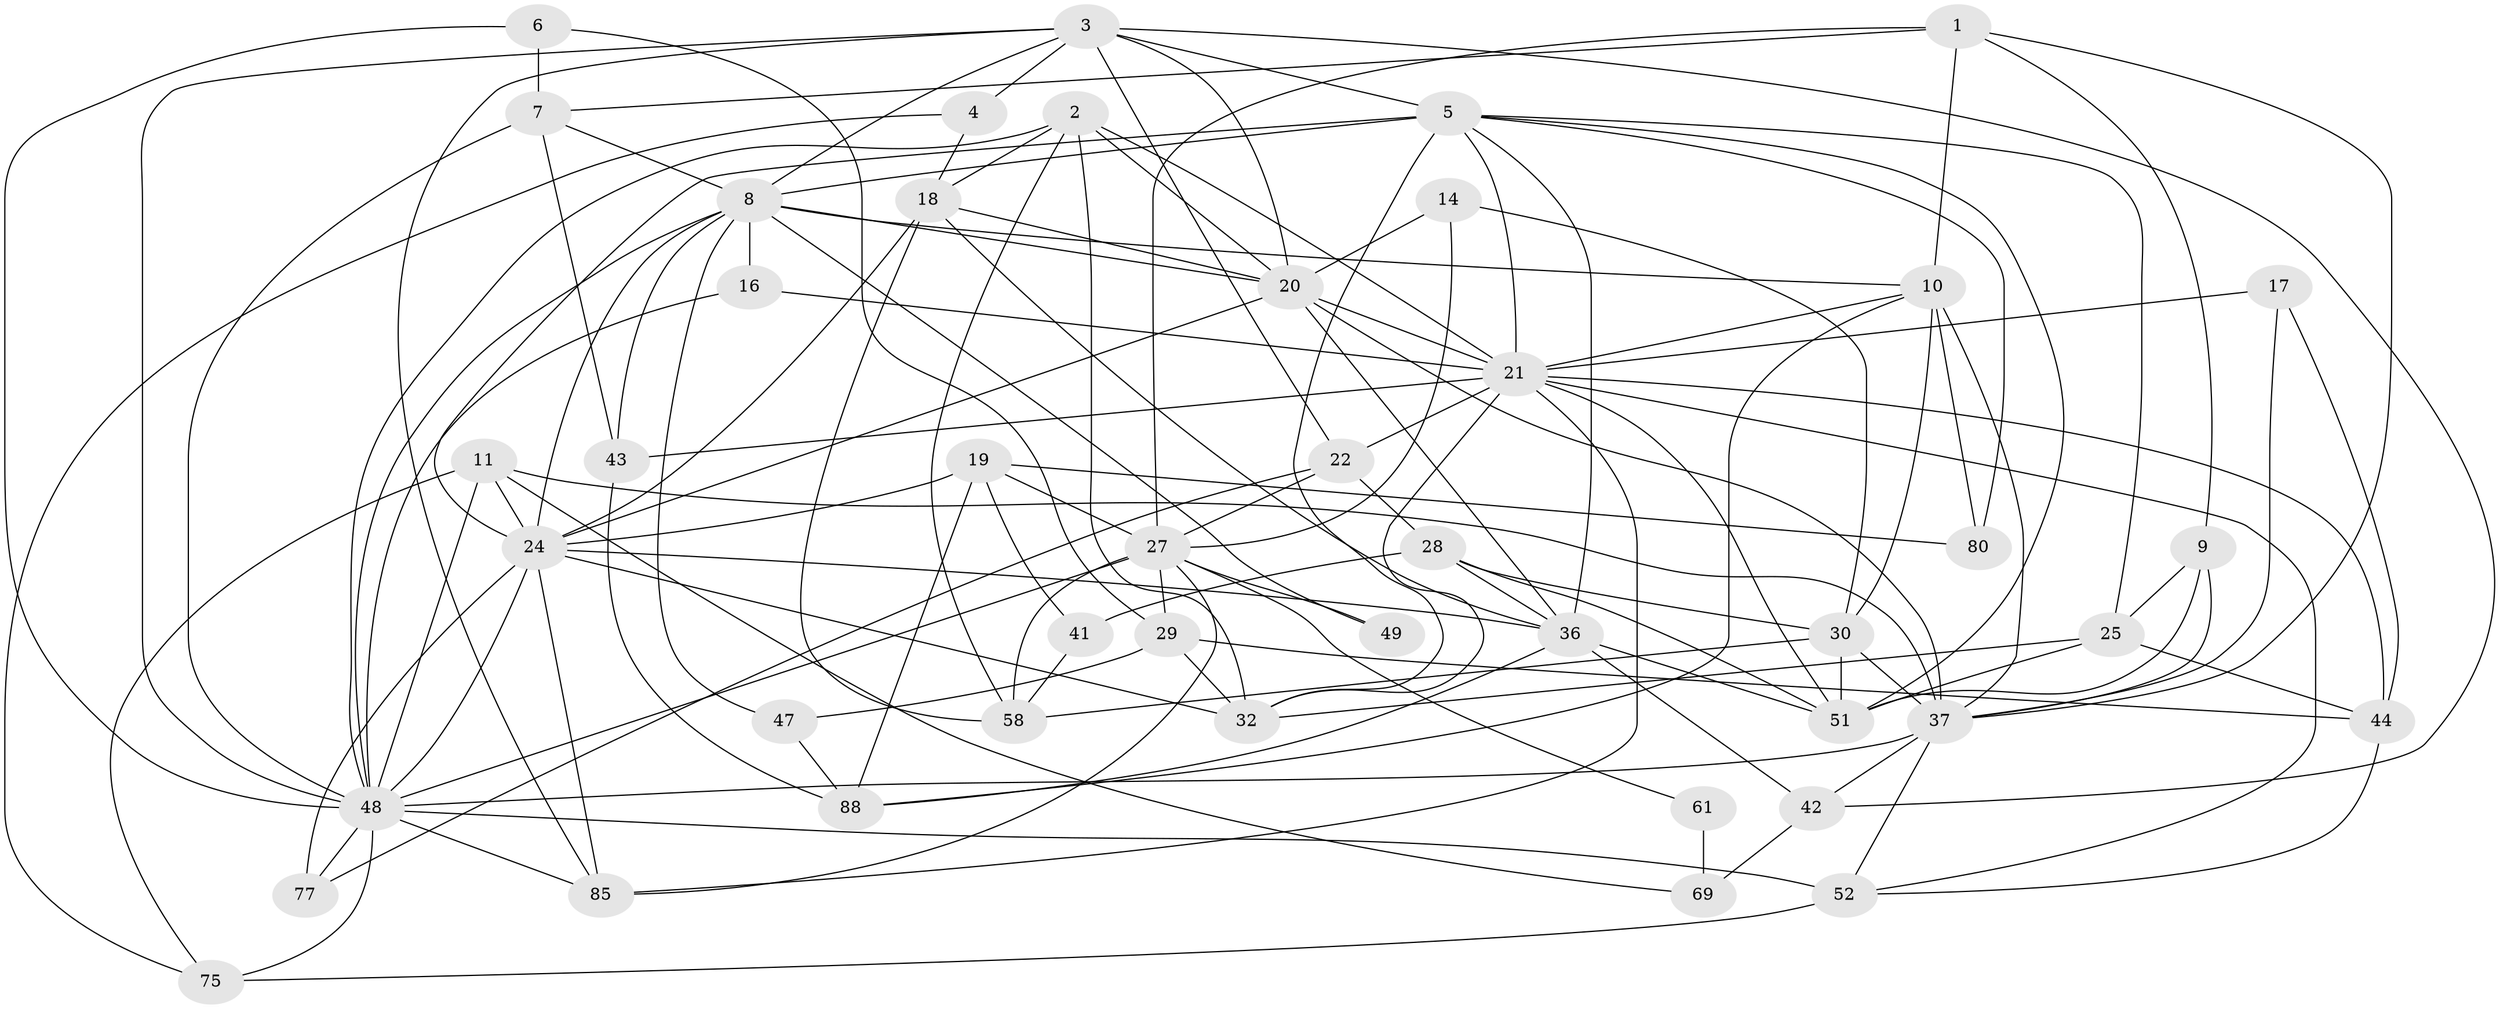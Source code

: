 // original degree distribution, {4: 0.31868131868131866, 6: 0.07692307692307693, 7: 0.02197802197802198, 3: 0.2967032967032967, 5: 0.16483516483516483, 8: 0.01098901098901099, 2: 0.0989010989010989, 10: 0.01098901098901099}
// Generated by graph-tools (version 1.1) at 2025/14/03/09/25 04:14:53]
// undirected, 45 vertices, 128 edges
graph export_dot {
graph [start="1"]
  node [color=gray90,style=filled];
  1 [super="+81"];
  2;
  3 [super="+40+35"];
  4;
  5 [super="+13+23"];
  6 [super="+60"];
  7;
  8 [super="+15"];
  9;
  10 [super="+12"];
  11 [super="+64"];
  14;
  16;
  17 [super="+56"];
  18 [super="+38"];
  19 [super="+65"];
  20 [super="+79"];
  21 [super="+26+63+55"];
  22 [super="+84"];
  24 [super="+31+53+45"];
  25 [super="+78"];
  27 [super="+73+62"];
  28 [super="+71"];
  29;
  30 [super="+82"];
  32 [super="+57+50"];
  36 [super="+66"];
  37 [super="+90+46"];
  41;
  42;
  43;
  44;
  47;
  48 [super="+87+86"];
  49;
  51 [super="+54"];
  52 [super="+59+74"];
  58 [super="+68"];
  61;
  69;
  75;
  77;
  80;
  85;
  88 [super="+91"];
  1 -- 7;
  1 -- 9;
  1 -- 27;
  1 -- 10;
  1 -- 37;
  2 -- 18;
  2 -- 20;
  2 -- 58;
  2 -- 21;
  2 -- 48;
  2 -- 32;
  3 -- 20 [weight=2];
  3 -- 4;
  3 -- 8;
  3 -- 42;
  3 -- 85;
  3 -- 48 [weight=2];
  3 -- 22;
  3 -- 5;
  4 -- 75;
  4 -- 18;
  5 -- 21;
  5 -- 25;
  5 -- 8;
  5 -- 24 [weight=2];
  5 -- 32;
  5 -- 80;
  5 -- 36;
  5 -- 51;
  6 -- 7;
  6 -- 48;
  6 -- 29;
  7 -- 43;
  7 -- 8;
  7 -- 48;
  8 -- 43;
  8 -- 47;
  8 -- 10;
  8 -- 16;
  8 -- 49;
  8 -- 20;
  8 -- 48;
  8 -- 24;
  9 -- 51;
  9 -- 25;
  9 -- 37;
  10 -- 88;
  10 -- 37;
  10 -- 80;
  10 -- 21;
  10 -- 30;
  11 -- 37;
  11 -- 48;
  11 -- 24;
  11 -- 75;
  11 -- 69;
  14 -- 27;
  14 -- 30;
  14 -- 20;
  16 -- 48;
  16 -- 21;
  17 -- 44;
  17 -- 37;
  17 -- 21;
  18 -- 58;
  18 -- 24;
  18 -- 36;
  18 -- 20;
  19 -- 41;
  19 -- 80;
  19 -- 27;
  19 -- 88;
  19 -- 24;
  20 -- 36;
  20 -- 37;
  20 -- 21;
  20 -- 24;
  21 -- 52;
  21 -- 22;
  21 -- 85;
  21 -- 43 [weight=2];
  21 -- 44;
  21 -- 51;
  21 -- 32;
  22 -- 28;
  22 -- 27;
  22 -- 77;
  24 -- 77;
  24 -- 85;
  24 -- 36;
  24 -- 48;
  24 -- 32;
  25 -- 44;
  25 -- 51;
  25 -- 32;
  27 -- 29;
  27 -- 49;
  27 -- 58;
  27 -- 48;
  27 -- 85;
  27 -- 61;
  28 -- 30;
  28 -- 41;
  28 -- 51;
  28 -- 36 [weight=2];
  29 -- 44;
  29 -- 47;
  29 -- 32;
  30 -- 51;
  30 -- 58;
  30 -- 37;
  36 -- 51;
  36 -- 42;
  36 -- 88;
  37 -- 48;
  37 -- 52;
  37 -- 42;
  41 -- 58;
  42 -- 69;
  43 -- 88;
  44 -- 52;
  47 -- 88;
  48 -- 75;
  48 -- 77;
  48 -- 52 [weight=2];
  48 -- 85;
  52 -- 75;
  61 -- 69;
}
